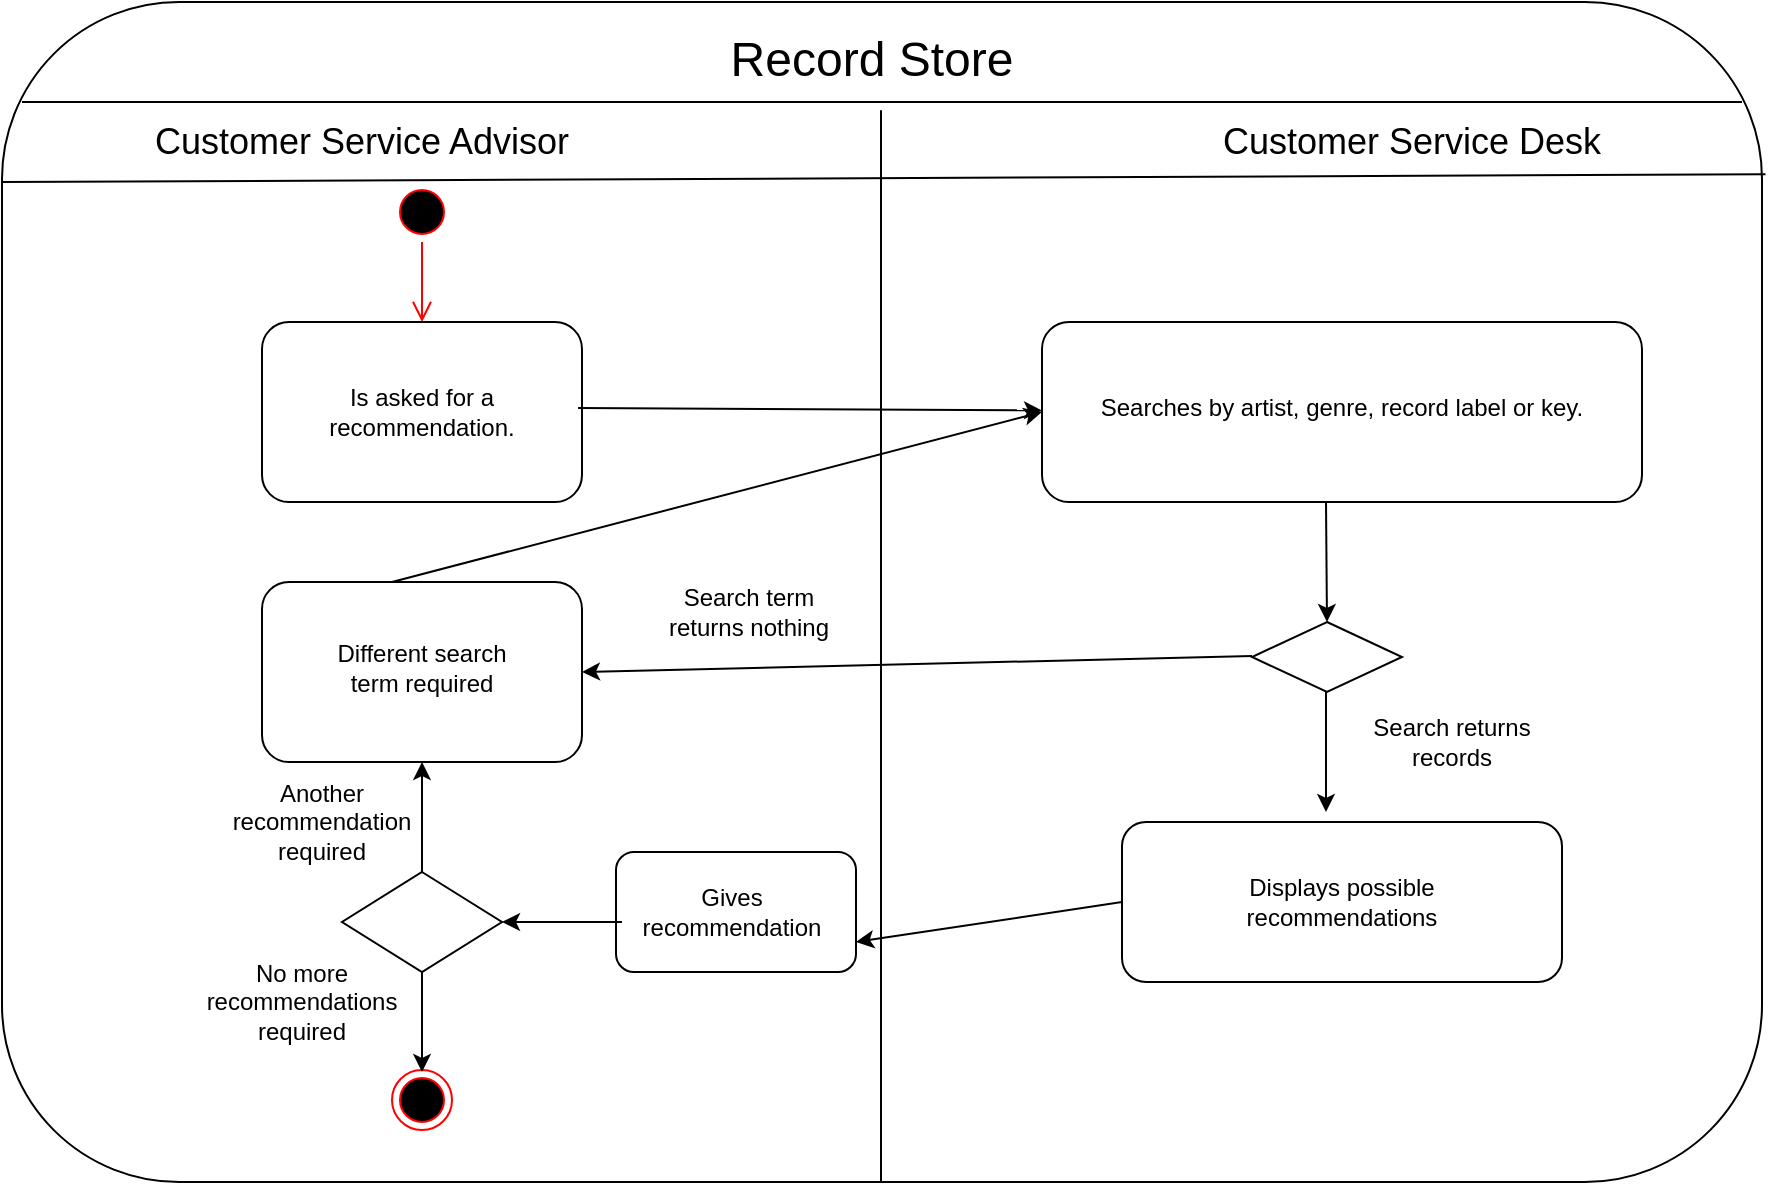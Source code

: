 <mxfile version="10.6.7" type="github"><diagram id="88dNSWfLKxIOrrngmFoR" name="Page-1"><mxGraphModel dx="1425" dy="625" grid="1" gridSize="10" guides="1" tooltips="1" connect="1" arrows="1" fold="1" page="1" pageScale="1" pageWidth="827" pageHeight="1169" math="0" shadow="0"><root><mxCell id="0"/><mxCell id="1" parent="0"/><mxCell id="0SPGSZi4sOV11CaoxWLg-1" value="" style="rounded=1;whiteSpace=wrap;html=1;" vertex="1" parent="1"><mxGeometry x="20" y="20" width="880" height="590" as="geometry"/></mxCell><mxCell id="0SPGSZi4sOV11CaoxWLg-4" value="" style="endArrow=none;html=1;entryX=1.002;entryY=0.146;entryDx=0;entryDy=0;entryPerimeter=0;" edge="1" parent="1" target="0SPGSZi4sOV11CaoxWLg-1"><mxGeometry width="50" height="50" relative="1" as="geometry"><mxPoint x="20" y="110" as="sourcePoint"/><mxPoint x="890" y="110" as="targetPoint"/></mxGeometry></mxCell><mxCell id="0SPGSZi4sOV11CaoxWLg-5" value="" style="endArrow=none;html=1;" edge="1" parent="1"><mxGeometry width="50" height="50" relative="1" as="geometry"><mxPoint x="30" y="70" as="sourcePoint"/><mxPoint x="890" y="70" as="targetPoint"/></mxGeometry></mxCell><mxCell id="0SPGSZi4sOV11CaoxWLg-6" value="" style="rounded=1;whiteSpace=wrap;html=1;" vertex="1" parent="1"><mxGeometry x="150" y="180" width="160" height="90" as="geometry"/></mxCell><mxCell id="0SPGSZi4sOV11CaoxWLg-7" value="" style="ellipse;html=1;shape=startState;fillColor=#000000;strokeColor=#ff0000;" vertex="1" parent="1"><mxGeometry x="215" y="110" width="30" height="30" as="geometry"/></mxCell><mxCell id="0SPGSZi4sOV11CaoxWLg-8" value="" style="edgeStyle=orthogonalEdgeStyle;html=1;verticalAlign=bottom;endArrow=open;endSize=8;strokeColor=#ff0000;entryX=0.5;entryY=0;entryDx=0;entryDy=0;" edge="1" source="0SPGSZi4sOV11CaoxWLg-7" parent="1" target="0SPGSZi4sOV11CaoxWLg-6"><mxGeometry relative="1" as="geometry"><mxPoint x="130" y="160" as="targetPoint"/></mxGeometry></mxCell><mxCell id="0SPGSZi4sOV11CaoxWLg-9" value="" style="ellipse;html=1;shape=endState;fillColor=#000000;strokeColor=#ff0000;" vertex="1" parent="1"><mxGeometry x="215" y="554" width="30" height="30" as="geometry"/></mxCell><mxCell id="0SPGSZi4sOV11CaoxWLg-10" value="" style="endArrow=none;html=1;" edge="1" parent="1"><mxGeometry width="50" height="50" relative="1" as="geometry"><mxPoint x="459.5" y="610" as="sourcePoint"/><mxPoint x="459.5" y="74.167" as="targetPoint"/></mxGeometry></mxCell><mxCell id="0SPGSZi4sOV11CaoxWLg-11" value="&lt;font style=&quot;font-size: 18px&quot;&gt;Customer Service Advisor&lt;/font&gt;" style="text;html=1;strokeColor=none;fillColor=none;align=center;verticalAlign=middle;whiteSpace=wrap;rounded=0;" vertex="1" parent="1"><mxGeometry x="70" y="80" width="260" height="20" as="geometry"/></mxCell><mxCell id="0SPGSZi4sOV11CaoxWLg-12" value="&lt;font style=&quot;font-size: 24px&quot;&gt;Record Store&lt;/font&gt;" style="text;html=1;strokeColor=none;fillColor=none;align=center;verticalAlign=middle;whiteSpace=wrap;rounded=0;" vertex="1" parent="1"><mxGeometry x="330" y="39" width="250" height="20" as="geometry"/></mxCell><mxCell id="0SPGSZi4sOV11CaoxWLg-13" value="&lt;font style=&quot;font-size: 18px&quot;&gt;Customer Service Desk&lt;/font&gt;" style="text;html=1;strokeColor=none;fillColor=none;align=center;verticalAlign=middle;whiteSpace=wrap;rounded=0;" vertex="1" parent="1"><mxGeometry x="590" y="80" width="270" height="20" as="geometry"/></mxCell><mxCell id="0SPGSZi4sOV11CaoxWLg-14" value="Is asked for a recommendation." style="text;html=1;strokeColor=none;fillColor=none;align=center;verticalAlign=middle;whiteSpace=wrap;rounded=0;" vertex="1" parent="1"><mxGeometry x="165" y="195" width="130" height="60" as="geometry"/></mxCell><mxCell id="0SPGSZi4sOV11CaoxWLg-15" value="" style="rounded=1;whiteSpace=wrap;html=1;" vertex="1" parent="1"><mxGeometry x="540" y="180" width="300" height="90" as="geometry"/></mxCell><mxCell id="0SPGSZi4sOV11CaoxWLg-17" value="Searches by artist, genre, record label or key." style="text;html=1;strokeColor=none;fillColor=none;align=center;verticalAlign=middle;whiteSpace=wrap;rounded=0;" vertex="1" parent="1"><mxGeometry x="560" y="195" width="260" height="55" as="geometry"/></mxCell><mxCell id="0SPGSZi4sOV11CaoxWLg-19" value="" style="endArrow=classic;html=1;" edge="1" parent="1" target="0SPGSZi4sOV11CaoxWLg-15"><mxGeometry width="50" height="50" relative="1" as="geometry"><mxPoint x="308" y="223" as="sourcePoint"/><mxPoint x="518" y="223.667" as="targetPoint"/></mxGeometry></mxCell><mxCell id="0SPGSZi4sOV11CaoxWLg-20" value="" style="rhombus;whiteSpace=wrap;html=1;" vertex="1" parent="1"><mxGeometry x="645" y="330" width="75" height="35" as="geometry"/></mxCell><mxCell id="0SPGSZi4sOV11CaoxWLg-21" value="" style="endArrow=classic;html=1;entryX=0.5;entryY=0;entryDx=0;entryDy=0;" edge="1" parent="1" target="0SPGSZi4sOV11CaoxWLg-20"><mxGeometry width="50" height="50" relative="1" as="geometry"><mxPoint x="682" y="270" as="sourcePoint"/><mxPoint x="682" y="320" as="targetPoint"/></mxGeometry></mxCell><mxCell id="0SPGSZi4sOV11CaoxWLg-22" value="" style="endArrow=classic;html=1;entryX=1;entryY=0.5;entryDx=0;entryDy=0;" edge="1" parent="1" target="0SPGSZi4sOV11CaoxWLg-24"><mxGeometry width="50" height="50" relative="1" as="geometry"><mxPoint x="645" y="347" as="sourcePoint"/><mxPoint x="435" y="347" as="targetPoint"/></mxGeometry></mxCell><mxCell id="0SPGSZi4sOV11CaoxWLg-23" value="" style="endArrow=classic;html=1;" edge="1" parent="1"><mxGeometry width="50" height="50" relative="1" as="geometry"><mxPoint x="682" y="365" as="sourcePoint"/><mxPoint x="682" y="425" as="targetPoint"/></mxGeometry></mxCell><mxCell id="0SPGSZi4sOV11CaoxWLg-24" value="" style="rounded=1;whiteSpace=wrap;html=1;" vertex="1" parent="1"><mxGeometry x="150" y="310" width="160" height="90" as="geometry"/></mxCell><mxCell id="0SPGSZi4sOV11CaoxWLg-25" value="Search term returns nothing" style="text;html=1;strokeColor=none;fillColor=none;align=center;verticalAlign=middle;whiteSpace=wrap;rounded=0;" vertex="1" parent="1"><mxGeometry x="340" y="315" width="107" height="20" as="geometry"/></mxCell><mxCell id="0SPGSZi4sOV11CaoxWLg-26" value="Search returns records" style="text;html=1;strokeColor=none;fillColor=none;align=center;verticalAlign=middle;whiteSpace=wrap;rounded=0;" vertex="1" parent="1"><mxGeometry x="690" y="380" width="110" height="20" as="geometry"/></mxCell><mxCell id="0SPGSZi4sOV11CaoxWLg-27" value="Different search term required" style="text;html=1;strokeColor=none;fillColor=none;align=center;verticalAlign=middle;whiteSpace=wrap;rounded=0;" vertex="1" parent="1"><mxGeometry x="180" y="335" width="100" height="35" as="geometry"/></mxCell><mxCell id="0SPGSZi4sOV11CaoxWLg-28" value="" style="endArrow=classic;html=1;entryX=0;entryY=0.5;entryDx=0;entryDy=0;" edge="1" parent="1" target="0SPGSZi4sOV11CaoxWLg-15"><mxGeometry width="50" height="50" relative="1" as="geometry"><mxPoint x="215" y="310" as="sourcePoint"/><mxPoint x="465" y="270" as="targetPoint"/></mxGeometry></mxCell><mxCell id="0SPGSZi4sOV11CaoxWLg-29" value="" style="rounded=1;whiteSpace=wrap;html=1;" vertex="1" parent="1"><mxGeometry x="580" y="430" width="220" height="80" as="geometry"/></mxCell><mxCell id="0SPGSZi4sOV11CaoxWLg-30" value="Displays possible recommendations" style="text;html=1;strokeColor=none;fillColor=none;align=center;verticalAlign=middle;whiteSpace=wrap;rounded=0;" vertex="1" parent="1"><mxGeometry x="610" y="460" width="160" height="20" as="geometry"/></mxCell><mxCell id="0SPGSZi4sOV11CaoxWLg-31" value="" style="rhombus;whiteSpace=wrap;html=1;" vertex="1" parent="1"><mxGeometry x="190" y="455" width="80" height="50" as="geometry"/></mxCell><mxCell id="0SPGSZi4sOV11CaoxWLg-32" value="" style="rounded=1;whiteSpace=wrap;html=1;" vertex="1" parent="1"><mxGeometry x="327" y="445" width="120" height="60" as="geometry"/></mxCell><mxCell id="0SPGSZi4sOV11CaoxWLg-33" value="Gives recommendation" style="text;html=1;strokeColor=none;fillColor=none;align=center;verticalAlign=middle;whiteSpace=wrap;rounded=0;" vertex="1" parent="1"><mxGeometry x="330" y="465" width="110" height="20" as="geometry"/></mxCell><mxCell id="0SPGSZi4sOV11CaoxWLg-34" value="" style="endArrow=classic;html=1;exitX=0;exitY=0.5;exitDx=0;exitDy=0;entryX=1;entryY=0.75;entryDx=0;entryDy=0;" edge="1" parent="1" source="0SPGSZi4sOV11CaoxWLg-29" target="0SPGSZi4sOV11CaoxWLg-32"><mxGeometry width="50" height="50" relative="1" as="geometry"><mxPoint x="600" y="479" as="sourcePoint"/><mxPoint x="450" y="479" as="targetPoint"/></mxGeometry></mxCell><mxCell id="0SPGSZi4sOV11CaoxWLg-35" value="" style="endArrow=classic;html=1;" edge="1" parent="1"><mxGeometry width="50" height="50" relative="1" as="geometry"><mxPoint x="330" y="480" as="sourcePoint"/><mxPoint x="270" y="480" as="targetPoint"/></mxGeometry></mxCell><mxCell id="0SPGSZi4sOV11CaoxWLg-39" value="" style="endArrow=classic;html=1;exitX=0.5;exitY=0;exitDx=0;exitDy=0;" edge="1" parent="1" source="0SPGSZi4sOV11CaoxWLg-31"><mxGeometry width="50" height="50" relative="1" as="geometry"><mxPoint x="230" y="450" as="sourcePoint"/><mxPoint x="230" y="400" as="targetPoint"/></mxGeometry></mxCell><mxCell id="0SPGSZi4sOV11CaoxWLg-40" value="" style="endArrow=classic;html=1;" edge="1" parent="1"><mxGeometry width="50" height="50" relative="1" as="geometry"><mxPoint x="230" y="505" as="sourcePoint"/><mxPoint x="230" y="555" as="targetPoint"/></mxGeometry></mxCell><mxCell id="0SPGSZi4sOV11CaoxWLg-41" value="Another recommendation required" style="text;html=1;strokeColor=none;fillColor=none;align=center;verticalAlign=middle;whiteSpace=wrap;rounded=0;" vertex="1" parent="1"><mxGeometry x="160" y="420" width="40" height="20" as="geometry"/></mxCell><mxCell id="0SPGSZi4sOV11CaoxWLg-42" value="No more recommendations required" style="text;html=1;strokeColor=none;fillColor=none;align=center;verticalAlign=middle;whiteSpace=wrap;rounded=0;" vertex="1" parent="1"><mxGeometry x="150" y="510" width="40" height="20" as="geometry"/></mxCell></root></mxGraphModel></diagram></mxfile>